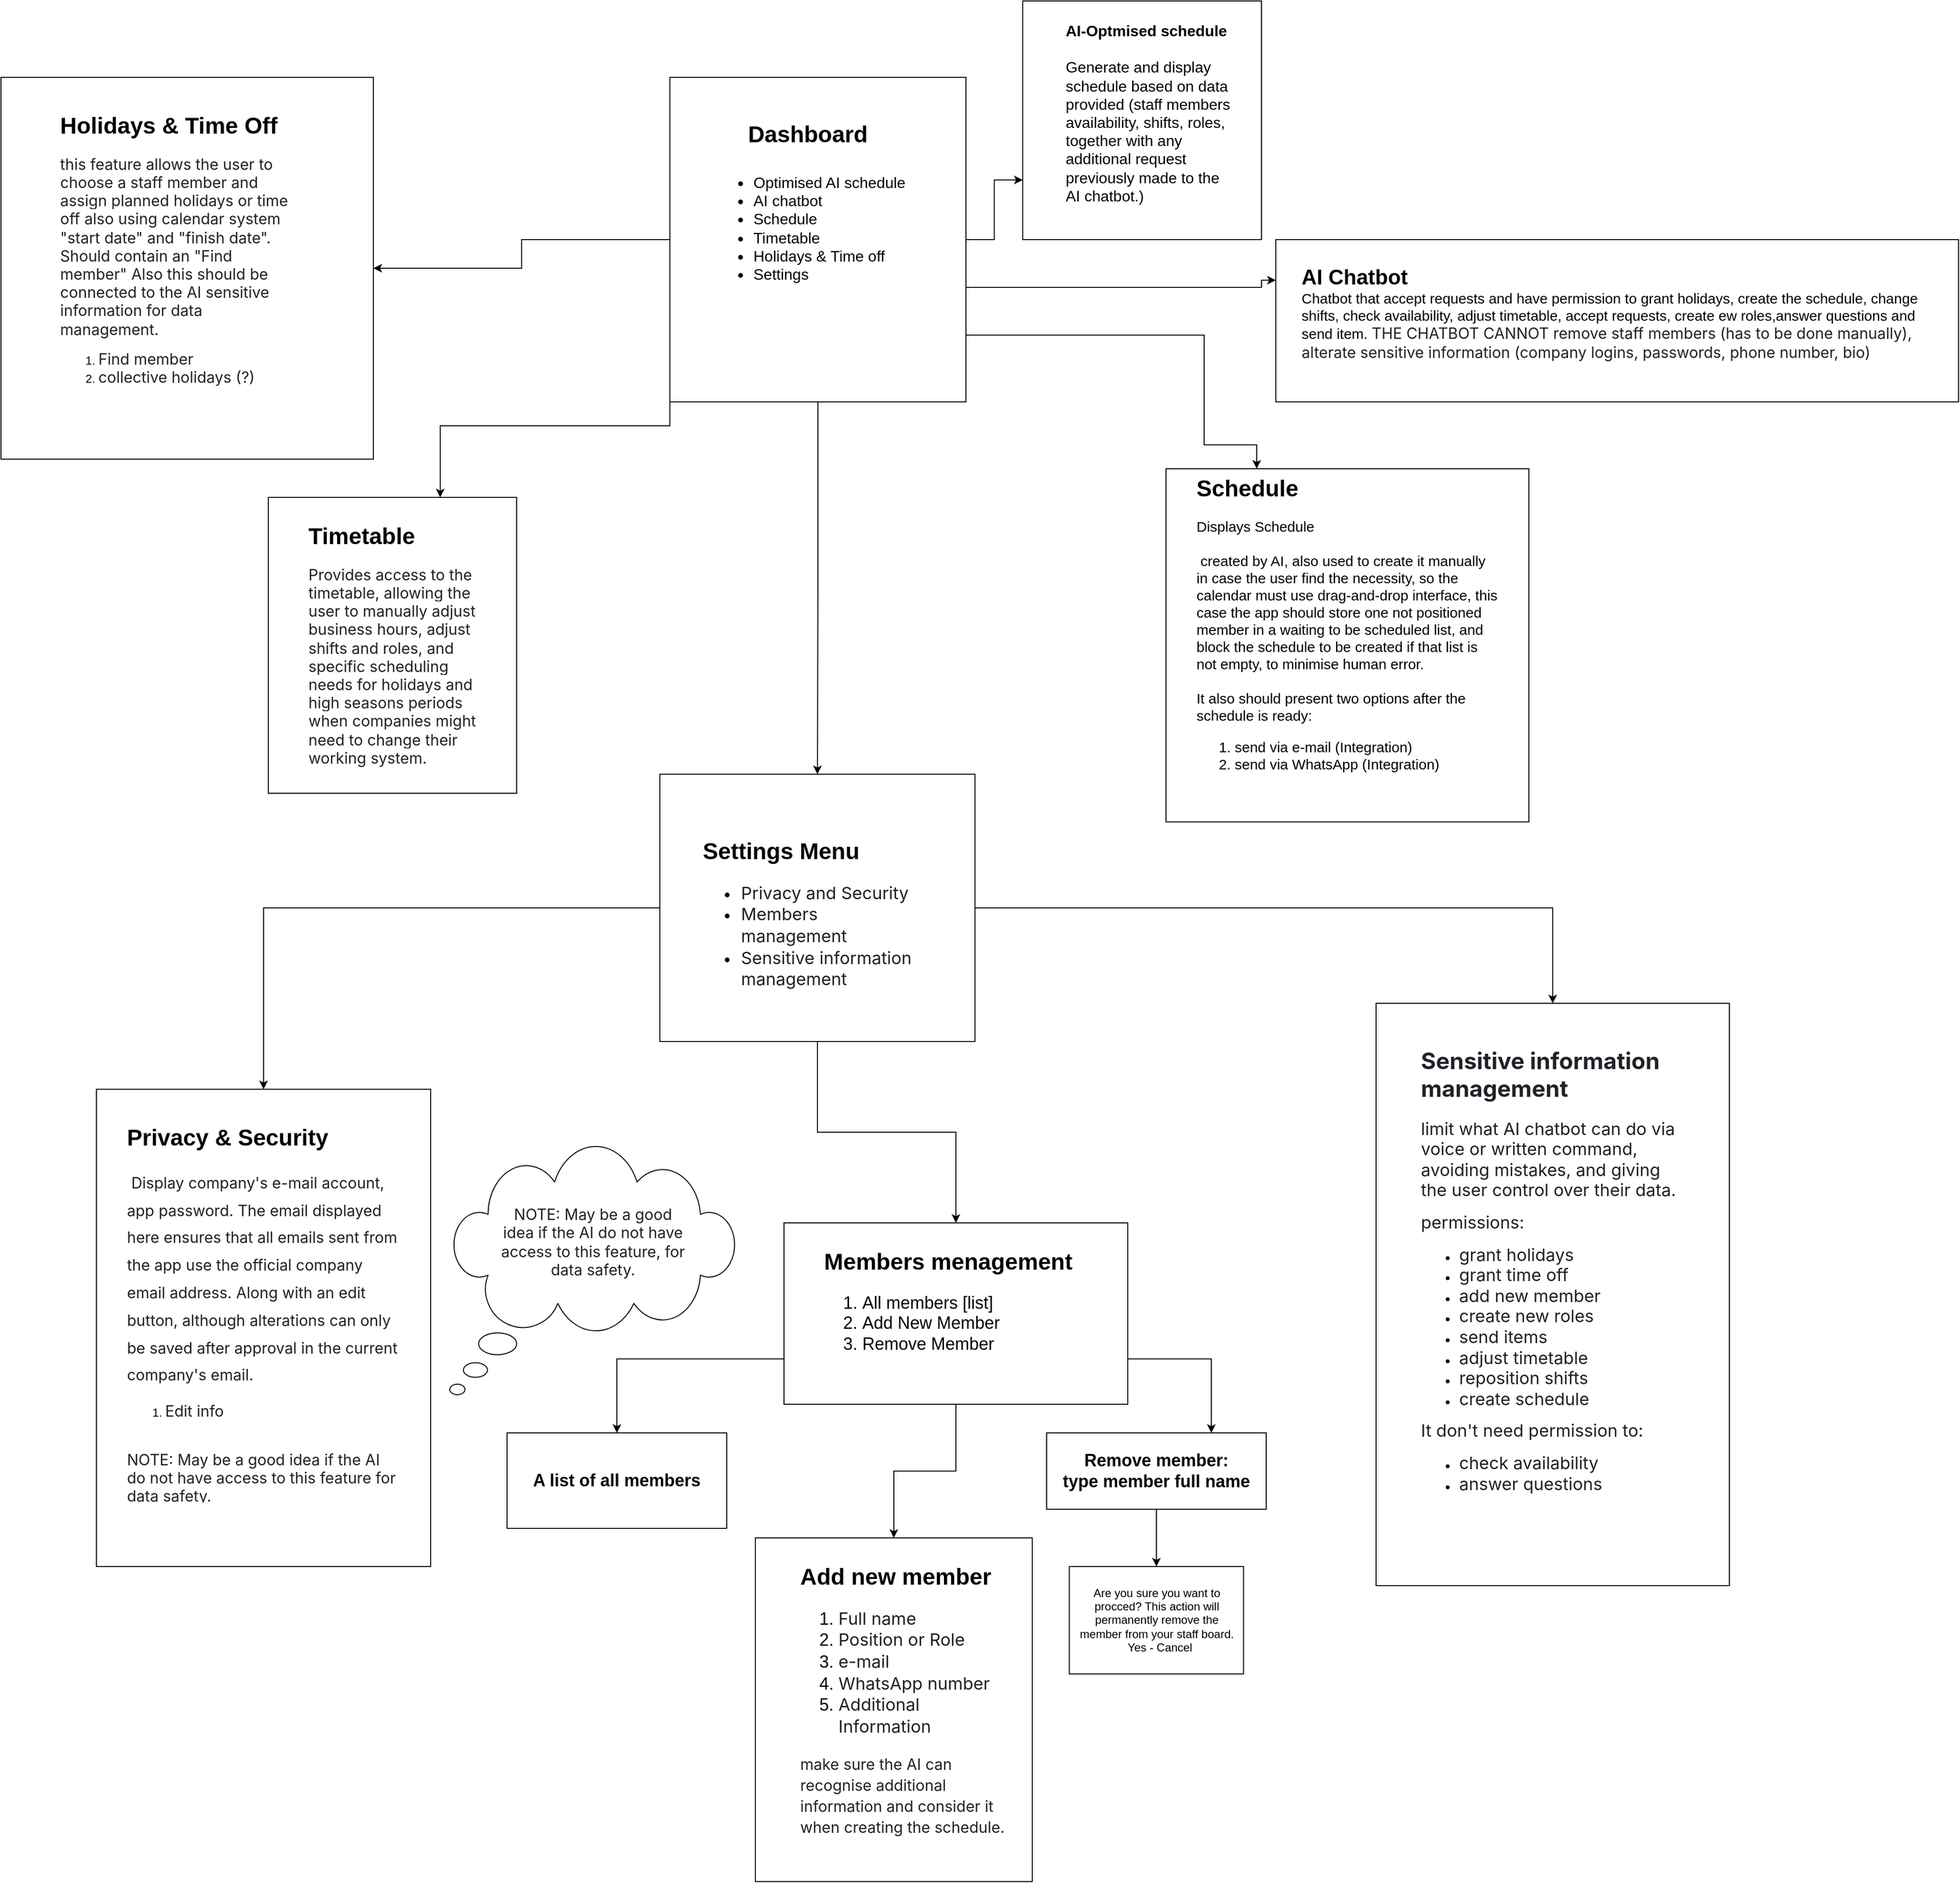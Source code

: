 <mxfile version="24.6.3" type="github">
  <diagram name="Page-1" id="hWc6c_K8vR9eIQ7MWBZz">
    <mxGraphModel dx="3096" dy="3534" grid="1" gridSize="10" guides="1" tooltips="1" connect="1" arrows="1" fold="1" page="1" pageScale="1" pageWidth="850" pageHeight="1100" math="0" shadow="0">
      <root>
        <mxCell id="0" />
        <mxCell id="1" parent="0" />
        <mxCell id="kdlszv8kuRYmDG17Q20z-28" style="edgeStyle=orthogonalEdgeStyle;rounded=0;orthogonalLoop=1;jettySize=auto;html=1;entryX=0;entryY=0.25;entryDx=0;entryDy=0;" edge="1" parent="1" source="kdlszv8kuRYmDG17Q20z-4" target="kdlszv8kuRYmDG17Q20z-23">
          <mxGeometry relative="1" as="geometry">
            <Array as="points">
              <mxPoint x="890" y="-1890" />
            </Array>
          </mxGeometry>
        </mxCell>
        <mxCell id="kdlszv8kuRYmDG17Q20z-30" style="edgeStyle=orthogonalEdgeStyle;rounded=0;orthogonalLoop=1;jettySize=auto;html=1;entryX=0;entryY=0.75;entryDx=0;entryDy=0;" edge="1" parent="1" source="kdlszv8kuRYmDG17Q20z-4" target="kdlszv8kuRYmDG17Q20z-18">
          <mxGeometry relative="1" as="geometry" />
        </mxCell>
        <mxCell id="kdlszv8kuRYmDG17Q20z-36" style="edgeStyle=orthogonalEdgeStyle;rounded=0;orthogonalLoop=1;jettySize=auto;html=1;exitX=1;exitY=0.75;exitDx=0;exitDy=0;entryX=0.25;entryY=0;entryDx=0;entryDy=0;" edge="1" parent="1" source="kdlszv8kuRYmDG17Q20z-4" target="kdlszv8kuRYmDG17Q20z-31">
          <mxGeometry relative="1" as="geometry">
            <Array as="points">
              <mxPoint x="540" y="-1855" />
              <mxPoint x="540" y="-1840" />
              <mxPoint x="830" y="-1840" />
              <mxPoint x="830" y="-1725" />
              <mxPoint x="885" y="-1725" />
            </Array>
          </mxGeometry>
        </mxCell>
        <mxCell id="kdlszv8kuRYmDG17Q20z-45" style="edgeStyle=orthogonalEdgeStyle;rounded=0;orthogonalLoop=1;jettySize=auto;html=1;entryX=1;entryY=0.5;entryDx=0;entryDy=0;" edge="1" parent="1" source="kdlszv8kuRYmDG17Q20z-4" target="kdlszv8kuRYmDG17Q20z-37">
          <mxGeometry relative="1" as="geometry" />
        </mxCell>
        <mxCell id="kdlszv8kuRYmDG17Q20z-47" style="edgeStyle=orthogonalEdgeStyle;rounded=0;orthogonalLoop=1;jettySize=auto;html=1;exitX=0;exitY=1;exitDx=0;exitDy=0;" edge="1" parent="1" source="kdlszv8kuRYmDG17Q20z-4" target="kdlszv8kuRYmDG17Q20z-41">
          <mxGeometry relative="1" as="geometry">
            <Array as="points">
              <mxPoint x="270" y="-1745" />
              <mxPoint x="30" y="-1745" />
            </Array>
          </mxGeometry>
        </mxCell>
        <mxCell id="kdlszv8kuRYmDG17Q20z-48" style="edgeStyle=orthogonalEdgeStyle;rounded=0;orthogonalLoop=1;jettySize=auto;html=1;" edge="1" parent="1" source="kdlszv8kuRYmDG17Q20z-4" target="kdlszv8kuRYmDG17Q20z-42">
          <mxGeometry relative="1" as="geometry" />
        </mxCell>
        <mxCell id="kdlszv8kuRYmDG17Q20z-4" value="" style="rounded=0;whiteSpace=wrap;html=1;" vertex="1" parent="1">
          <mxGeometry x="270.5" y="-2110" width="310" height="340" as="geometry" />
        </mxCell>
        <mxCell id="kdlszv8kuRYmDG17Q20z-9" value="&lt;b&gt;&lt;font style=&quot;font-size: 24px;&quot;&gt;Dashboard&lt;/font&gt;&lt;/b&gt;" style="text;html=1;align=center;verticalAlign=middle;whiteSpace=wrap;rounded=0;fontSize=22;" vertex="1" parent="1">
          <mxGeometry x="290" y="-2080" width="250" height="60" as="geometry" />
        </mxCell>
        <mxCell id="kdlszv8kuRYmDG17Q20z-12" value="&lt;ul style=&quot;font-size: 16px;&quot;&gt;&lt;li&gt;Optimised AI schedule&lt;/li&gt;&lt;li&gt;AI chatbot&lt;/li&gt;&lt;li&gt;Schedule&lt;/li&gt;&lt;li&gt;Timetable&lt;/li&gt;&lt;li&gt;Holidays &amp;amp; Time off&lt;/li&gt;&lt;li&gt;&lt;span style=&quot;background-color: initial; font-size: 16px;&quot;&gt;Settings&lt;/span&gt;&lt;/li&gt;&lt;/ul&gt;" style="text;html=1;whiteSpace=wrap;overflow=hidden;rounded=0;spacingTop=0;spacing=0;" vertex="1" parent="1">
          <mxGeometry x="318" y="-2030" width="215" height="170" as="geometry" />
        </mxCell>
        <mxCell id="kdlszv8kuRYmDG17Q20z-18" value="" style="rounded=0;whiteSpace=wrap;html=1;" vertex="1" parent="1">
          <mxGeometry x="640" y="-2190" width="250" height="250" as="geometry" />
        </mxCell>
        <mxCell id="kdlszv8kuRYmDG17Q20z-21" value="&lt;font style=&quot;font-size: 16px;&quot;&gt;&lt;b style=&quot;&quot;&gt;AI-Optmised schedule&lt;/b&gt;&lt;/font&gt;&lt;div style=&quot;font-size: 16px;&quot;&gt;&lt;span style=&quot;background-color: initial;&quot;&gt;&lt;br&gt;&lt;/span&gt;&lt;/div&gt;&lt;div&gt;&lt;span style=&quot;background-color: initial; font-size: 16px;&quot;&gt;Generate and display schedule based on data provided (staff members availability, shifts, roles, together with any additional request previously made to the AI chatbot.)&lt;/span&gt;&lt;/div&gt;" style="text;html=1;whiteSpace=wrap;overflow=hidden;rounded=0;" vertex="1" parent="1">
          <mxGeometry x="682.5" y="-2175" width="180" height="220" as="geometry" />
        </mxCell>
        <mxCell id="kdlszv8kuRYmDG17Q20z-23" value="" style="rounded=0;whiteSpace=wrap;html=1;" vertex="1" parent="1">
          <mxGeometry x="905" y="-1940" width="715" height="170" as="geometry" />
        </mxCell>
        <mxCell id="kdlszv8kuRYmDG17Q20z-25" value="&lt;b&gt;&lt;font style=&quot;font-size: 22px;&quot;&gt;AI Chatbot&lt;/font&gt;&lt;/b&gt;&lt;div&gt;&lt;font style=&quot;font-size: 15px;&quot;&gt;Chatbot that accept requests and have permission to grant holidays, create the schedule, change shifts, check availability, adjust timetable, accept requests, create ew roles,answer questions and send item.&amp;nbsp;&lt;/font&gt;&lt;span style=&quot;background-color: rgb(255, 255, 255); color: rgb(31, 35, 40); font-family: -apple-system, BlinkMacSystemFont, &amp;quot;Segoe UI&amp;quot;, &amp;quot;Noto Sans&amp;quot;, Helvetica, Arial, sans-serif, &amp;quot;Apple Color Emoji&amp;quot;, &amp;quot;Segoe UI Emoji&amp;quot;; font-size: 16px;&quot;&gt;THE CHATBOT CANNOT remove staff members (has to be done manually), alterate sensitive information (company logins, passwords, phone number, bio)&lt;/span&gt;&lt;/div&gt;" style="text;html=1;whiteSpace=wrap;overflow=hidden;rounded=0;" vertex="1" parent="1">
          <mxGeometry x="930" y="-1920" width="660" height="120" as="geometry" />
        </mxCell>
        <mxCell id="kdlszv8kuRYmDG17Q20z-31" value="" style="rounded=0;whiteSpace=wrap;html=1;" vertex="1" parent="1">
          <mxGeometry x="790" y="-1700" width="380" height="370" as="geometry" />
        </mxCell>
        <mxCell id="kdlszv8kuRYmDG17Q20z-32" value="&lt;h1 style=&quot;margin-top: 0px;&quot;&gt;Schedule&lt;/h1&gt;&lt;div style=&quot;font-size: 15px;&quot;&gt;Displays Schedule&lt;/div&gt;&lt;div style=&quot;font-size: 15px;&quot;&gt;&lt;br&gt;&lt;/div&gt;&lt;div style=&quot;font-size: 15px;&quot;&gt;&amp;nbsp;created by AI, also used to create it manually in case the user find the necessity, so the calendar must use drag-and-drop interface, this case the app should store one not positioned member in a waiting to be scheduled list, and block the schedule to be created if that list is not empty, to minimise human error.&amp;nbsp;&lt;/div&gt;&lt;div style=&quot;font-size: 15px;&quot;&gt;&lt;br&gt;&lt;/div&gt;&lt;div style=&quot;font-size: 15px;&quot;&gt;&lt;span style=&quot;background-color: initial;&quot;&gt;It also should present two options after the schedule is ready:&lt;/span&gt;&lt;/div&gt;&lt;div style=&quot;font-size: 15px;&quot;&gt;&lt;ol&gt;&lt;li&gt;&lt;span style=&quot;background-color: initial;&quot;&gt;send via e-mail (Integration)&lt;/span&gt;&lt;/li&gt;&lt;li&gt;send via WhatsApp (Integration)&lt;/li&gt;&lt;/ol&gt;&lt;/div&gt;" style="text;html=1;whiteSpace=wrap;overflow=hidden;rounded=0;" vertex="1" parent="1">
          <mxGeometry x="820" y="-1700" width="320" height="340" as="geometry" />
        </mxCell>
        <mxCell id="kdlszv8kuRYmDG17Q20z-37" value="" style="rounded=0;whiteSpace=wrap;html=1;" vertex="1" parent="1">
          <mxGeometry x="-430" y="-2110" width="390" height="400" as="geometry" />
        </mxCell>
        <mxCell id="kdlszv8kuRYmDG17Q20z-41" value="" style="rounded=0;whiteSpace=wrap;html=1;" vertex="1" parent="1">
          <mxGeometry x="-150" y="-1670" width="260" height="310" as="geometry" />
        </mxCell>
        <mxCell id="kdlszv8kuRYmDG17Q20z-56" style="edgeStyle=orthogonalEdgeStyle;rounded=0;orthogonalLoop=1;jettySize=auto;html=1;entryX=0.5;entryY=0;entryDx=0;entryDy=0;" edge="1" parent="1" source="kdlszv8kuRYmDG17Q20z-42" target="kdlszv8kuRYmDG17Q20z-53">
          <mxGeometry relative="1" as="geometry" />
        </mxCell>
        <mxCell id="kdlszv8kuRYmDG17Q20z-57" style="edgeStyle=orthogonalEdgeStyle;rounded=0;orthogonalLoop=1;jettySize=auto;html=1;entryX=0.5;entryY=0;entryDx=0;entryDy=0;" edge="1" parent="1" source="kdlszv8kuRYmDG17Q20z-42" target="kdlszv8kuRYmDG17Q20z-55">
          <mxGeometry relative="1" as="geometry" />
        </mxCell>
        <mxCell id="kdlszv8kuRYmDG17Q20z-58" style="edgeStyle=orthogonalEdgeStyle;rounded=0;orthogonalLoop=1;jettySize=auto;html=1;entryX=0.5;entryY=0;entryDx=0;entryDy=0;" edge="1" parent="1" source="kdlszv8kuRYmDG17Q20z-42" target="kdlszv8kuRYmDG17Q20z-54">
          <mxGeometry relative="1" as="geometry" />
        </mxCell>
        <mxCell id="kdlszv8kuRYmDG17Q20z-42" value="" style="rounded=0;whiteSpace=wrap;html=1;" vertex="1" parent="1">
          <mxGeometry x="260" y="-1380" width="330" height="280" as="geometry" />
        </mxCell>
        <mxCell id="kdlszv8kuRYmDG17Q20z-50" value="&lt;h1 style=&quot;margin-top: 0px;&quot;&gt;Holidays &amp;amp; Time Off&lt;/h1&gt;&lt;p&gt;&lt;span style=&quot;color: rgb(31, 35, 40); font-family: -apple-system, BlinkMacSystemFont, &amp;quot;Segoe UI&amp;quot;, &amp;quot;Noto Sans&amp;quot;, Helvetica, Arial, sans-serif, &amp;quot;Apple Color Emoji&amp;quot;, &amp;quot;Segoe UI Emoji&amp;quot;; font-size: 16px; background-color: rgb(255, 255, 255);&quot;&gt;this feature allows the user to choose a staff member and assign planned holidays or time off also using calendar system &quot;start date&quot; and &quot;finish date&quot;. Should contain an &quot;Find member&quot; Also this should be connected to the AI sensitive information for data management.&lt;/span&gt;&lt;/p&gt;&lt;p&gt;&lt;/p&gt;&lt;ol&gt;&lt;li&gt;&lt;span style=&quot;color: rgb(31, 35, 40); font-family: -apple-system, BlinkMacSystemFont, &amp;quot;Segoe UI&amp;quot;, &amp;quot;Noto Sans&amp;quot;, Helvetica, Arial, sans-serif, &amp;quot;Apple Color Emoji&amp;quot;, &amp;quot;Segoe UI Emoji&amp;quot;; font-size: 16px; background-color: rgb(255, 255, 255);&quot;&gt;Find member&lt;/span&gt;&lt;/li&gt;&lt;li&gt;&lt;font face=&quot;-apple-system, BlinkMacSystemFont, Segoe UI, Noto Sans, Helvetica, Arial, sans-serif, Apple Color Emoji, Segoe UI Emoji&quot; color=&quot;#1f2328&quot;&gt;&lt;span style=&quot;font-size: 16px; background-color: rgb(255, 255, 255);&quot;&gt;collective holidays (?)&lt;/span&gt;&lt;/font&gt;&lt;/li&gt;&lt;/ol&gt;&lt;p&gt;&lt;/p&gt;" style="text;html=1;whiteSpace=wrap;overflow=hidden;rounded=0;" vertex="1" parent="1">
          <mxGeometry x="-370" y="-2080" width="250" height="290" as="geometry" />
        </mxCell>
        <mxCell id="kdlszv8kuRYmDG17Q20z-51" value="&lt;h1 style=&quot;margin-top: 0px;&quot;&gt;Timetable&lt;/h1&gt;&lt;p&gt;&lt;span style=&quot;color: rgb(31, 35, 40); font-family: -apple-system, BlinkMacSystemFont, &amp;quot;Segoe UI&amp;quot;, &amp;quot;Noto Sans&amp;quot;, Helvetica, Arial, sans-serif, &amp;quot;Apple Color Emoji&amp;quot;, &amp;quot;Segoe UI Emoji&amp;quot;; font-size: 16px; background-color: rgb(255, 255, 255);&quot;&gt;Provides access to the timetable, allowing the user to manually adjust business hours, adjust shifts and roles, and specific scheduling needs for holidays and high seasons periods when companies might need to change their working system.&lt;/span&gt;&lt;br&gt;&lt;/p&gt;" style="text;html=1;whiteSpace=wrap;overflow=hidden;rounded=0;" vertex="1" parent="1">
          <mxGeometry x="-110" y="-1650" width="180" height="270" as="geometry" />
        </mxCell>
        <mxCell id="kdlszv8kuRYmDG17Q20z-52" value="&lt;h1 style=&quot;margin-top: 0px;&quot;&gt;&lt;span style=&quot;background-color: initial;&quot;&gt;Settings Menu&lt;/span&gt;&lt;/h1&gt;&lt;h1 style=&quot;margin-top: 0px; font-size: 18px;&quot;&gt;&lt;ul&gt;&lt;li&gt;&lt;span style=&quot;font-weight: normal;&quot;&gt;&lt;span style=&quot;color: rgb(31, 35, 40); font-family: -apple-system, BlinkMacSystemFont, &amp;quot;Segoe UI&amp;quot;, &amp;quot;Noto Sans&amp;quot;, Helvetica, Arial, sans-serif, &amp;quot;Apple Color Emoji&amp;quot;, &amp;quot;Segoe UI Emoji&amp;quot;; background-color: rgb(255, 255, 255);&quot;&gt;Privacy and Security&lt;/span&gt;&lt;br&gt;&lt;/span&gt;&lt;/li&gt;&lt;li&gt;&lt;span style=&quot;color: rgb(31, 35, 40); font-family: -apple-system, BlinkMacSystemFont, &amp;quot;Segoe UI&amp;quot;, &amp;quot;Noto Sans&amp;quot;, Helvetica, Arial, sans-serif, &amp;quot;Apple Color Emoji&amp;quot;, &amp;quot;Segoe UI Emoji&amp;quot;; background-color: rgb(255, 255, 255); font-weight: normal;&quot;&gt;Members management&lt;br&gt;&lt;/span&gt;&lt;/li&gt;&lt;li&gt;&lt;span style=&quot;color: rgb(31, 35, 40); font-family: -apple-system, BlinkMacSystemFont, &amp;quot;Segoe UI&amp;quot;, &amp;quot;Noto Sans&amp;quot;, Helvetica, Arial, sans-serif, &amp;quot;Apple Color Emoji&amp;quot;, &amp;quot;Segoe UI Emoji&amp;quot;; background-color: rgb(255, 255, 255);&quot;&gt;&lt;span style=&quot;font-weight: normal;&quot;&gt;Sensitive information management&lt;/span&gt;&lt;br&gt;&lt;/span&gt;&lt;/li&gt;&lt;/ul&gt;&lt;/h1&gt;" style="text;html=1;whiteSpace=wrap;overflow=hidden;rounded=0;" vertex="1" parent="1">
          <mxGeometry x="303" y="-1320" width="230" height="195" as="geometry" />
        </mxCell>
        <mxCell id="kdlszv8kuRYmDG17Q20z-53" value="" style="rounded=0;whiteSpace=wrap;html=1;" vertex="1" parent="1">
          <mxGeometry x="-330" y="-1050" width="350" height="500" as="geometry" />
        </mxCell>
        <mxCell id="kdlszv8kuRYmDG17Q20z-72" style="edgeStyle=orthogonalEdgeStyle;rounded=0;orthogonalLoop=1;jettySize=auto;html=1;exitX=0;exitY=0.75;exitDx=0;exitDy=0;entryX=0.5;entryY=0;entryDx=0;entryDy=0;" edge="1" parent="1" source="kdlszv8kuRYmDG17Q20z-54" target="kdlszv8kuRYmDG17Q20z-70">
          <mxGeometry relative="1" as="geometry" />
        </mxCell>
        <mxCell id="kdlszv8kuRYmDG17Q20z-75" style="edgeStyle=orthogonalEdgeStyle;rounded=0;orthogonalLoop=1;jettySize=auto;html=1;exitX=1;exitY=0.75;exitDx=0;exitDy=0;entryX=0.75;entryY=0;entryDx=0;entryDy=0;" edge="1" parent="1" source="kdlszv8kuRYmDG17Q20z-54" target="kdlszv8kuRYmDG17Q20z-73">
          <mxGeometry relative="1" as="geometry" />
        </mxCell>
        <mxCell id="kdlszv8kuRYmDG17Q20z-82" style="edgeStyle=orthogonalEdgeStyle;rounded=0;orthogonalLoop=1;jettySize=auto;html=1;exitX=0.5;exitY=1;exitDx=0;exitDy=0;entryX=0.5;entryY=0;entryDx=0;entryDy=0;" edge="1" parent="1" source="kdlszv8kuRYmDG17Q20z-54" target="kdlszv8kuRYmDG17Q20z-76">
          <mxGeometry relative="1" as="geometry" />
        </mxCell>
        <mxCell id="kdlszv8kuRYmDG17Q20z-54" value="" style="rounded=0;whiteSpace=wrap;html=1;" vertex="1" parent="1">
          <mxGeometry x="390" y="-910" width="360" height="190" as="geometry" />
        </mxCell>
        <mxCell id="kdlszv8kuRYmDG17Q20z-55" value="" style="rounded=0;whiteSpace=wrap;html=1;" vertex="1" parent="1">
          <mxGeometry x="1010" y="-1140" width="370" height="610" as="geometry" />
        </mxCell>
        <mxCell id="kdlszv8kuRYmDG17Q20z-62" value="&lt;h1 style=&quot;margin-top: 0px;&quot;&gt;&lt;span style=&quot;background-color: initial;&quot;&gt;Privacy &amp;amp; Security&lt;/span&gt;&lt;/h1&gt;&lt;h1 style=&quot;margin-top: 0px;&quot;&gt;&lt;span style=&quot;color: rgb(31, 35, 40); font-family: -apple-system, BlinkMacSystemFont, &amp;quot;Segoe UI&amp;quot;, &amp;quot;Noto Sans&amp;quot;, Helvetica, Arial, sans-serif, &amp;quot;Apple Color Emoji&amp;quot;, &amp;quot;Segoe UI Emoji&amp;quot;; font-size: 16px; font-weight: 400; background-color: rgb(255, 255, 255);&quot;&gt;&amp;nbsp;Display company&#39;s e-mail account, app password. The email displayed here ensures that all emails sent from the app use the official company email address. Along with an edit button, although alterations can only be saved after approval in the current company&#39;s email.&lt;/span&gt;&lt;br&gt;&lt;/h1&gt;&lt;div&gt;&lt;ol&gt;&lt;li&gt;&lt;span style=&quot;color: rgb(31, 35, 40); font-family: -apple-system, BlinkMacSystemFont, &amp;quot;Segoe UI&amp;quot;, &amp;quot;Noto Sans&amp;quot;, Helvetica, Arial, sans-serif, &amp;quot;Apple Color Emoji&amp;quot;, &amp;quot;Segoe UI Emoji&amp;quot;; font-size: 16px; font-weight: 400; background-color: rgb(255, 255, 255);&quot;&gt;Edit info&lt;/span&gt;&lt;/li&gt;&lt;/ol&gt;&lt;font face=&quot;-apple-system, BlinkMacSystemFont, Segoe UI, Noto Sans, Helvetica, Arial, sans-serif, Apple Color Emoji, Segoe UI Emoji&quot; color=&quot;#1f2328&quot;&gt;&lt;span style=&quot;font-size: 16px;&quot;&gt;&lt;div&gt;&lt;font face=&quot;-apple-system, BlinkMacSystemFont, Segoe UI, Noto Sans, Helvetica, Arial, sans-serif, Apple Color Emoji, Segoe UI Emoji&quot; color=&quot;#1f2328&quot;&gt;&lt;span style=&quot;font-size: 16px;&quot;&gt;&lt;br&gt;&lt;/span&gt;&lt;/font&gt;&lt;/div&gt;NOTE: May be a good idea if the AI do not have access to this feature for data safety.&lt;/span&gt;&lt;/font&gt;&lt;/div&gt;&lt;div&gt;&lt;font face=&quot;-apple-system, BlinkMacSystemFont, Segoe UI, Noto Sans, Helvetica, Arial, sans-serif, Apple Color Emoji, Segoe UI Emoji&quot; color=&quot;#1f2328&quot;&gt;&lt;span style=&quot;font-size: 16px;&quot;&gt;&lt;br&gt;&lt;/span&gt;&lt;/font&gt;&lt;/div&gt;" style="text;html=1;whiteSpace=wrap;overflow=hidden;rounded=0;" vertex="1" parent="1">
          <mxGeometry x="-300" y="-1020" width="290" height="400" as="geometry" />
        </mxCell>
        <mxCell id="kdlszv8kuRYmDG17Q20z-64" value="" style="whiteSpace=wrap;html=1;shape=mxgraph.basic.cloud_callout" vertex="1" parent="1">
          <mxGeometry x="40" y="-990" width="300" height="260" as="geometry" />
        </mxCell>
        <mxCell id="kdlszv8kuRYmDG17Q20z-66" value="&lt;span style=&quot;color: rgb(31, 35, 40); font-family: -apple-system, BlinkMacSystemFont, &amp;quot;Segoe UI&amp;quot;, &amp;quot;Noto Sans&amp;quot;, Helvetica, Arial, sans-serif, &amp;quot;Apple Color Emoji&amp;quot;, &amp;quot;Segoe UI Emoji&amp;quot;; font-size: 16px; text-align: left;&quot;&gt;NOTE: May be a good idea if the AI do not have access to this feature, for data safety.&lt;/span&gt;" style="text;html=1;align=center;verticalAlign=middle;whiteSpace=wrap;rounded=0;" vertex="1" parent="1">
          <mxGeometry x="90" y="-930" width="200" height="80" as="geometry" />
        </mxCell>
        <mxCell id="kdlszv8kuRYmDG17Q20z-67" value="&lt;h1 style=&quot;margin-top: 0px;&quot;&gt;&lt;font style=&quot;font-size: 24px;&quot;&gt;&lt;span style=&quot;color: rgb(31, 35, 40); font-family: -apple-system, BlinkMacSystemFont, &amp;quot;Segoe UI&amp;quot;, &amp;quot;Noto Sans&amp;quot;, Helvetica, Arial, sans-serif, &amp;quot;Apple Color Emoji&amp;quot;, &amp;quot;Segoe UI Emoji&amp;quot;; background-color: rgb(255, 255, 255);&quot;&gt;Sensitive information management&lt;/span&gt;&lt;br&gt;&lt;/font&gt;&lt;/h1&gt;&lt;p style=&quot;&quot;&gt;&lt;span style=&quot;color: rgb(31, 35, 40); font-family: -apple-system, BlinkMacSystemFont, &amp;quot;Segoe UI&amp;quot;, &amp;quot;Noto Sans&amp;quot;, Helvetica, Arial, sans-serif, &amp;quot;Apple Color Emoji&amp;quot;, &amp;quot;Segoe UI Emoji&amp;quot;; background-color: rgb(255, 255, 255);&quot;&gt;&lt;font style=&quot;font-size: 18px;&quot;&gt;limit what AI chatbot can do via voice or written command, avoiding mistakes, and giving the user control over their data.&lt;/font&gt;&lt;/span&gt;&lt;/p&gt;&lt;p style=&quot;&quot;&gt;&lt;font face=&quot;-apple-system, BlinkMacSystemFont, Segoe UI, Noto Sans, Helvetica, Arial, sans-serif, Apple Color Emoji, Segoe UI Emoji&quot; color=&quot;#1f2328&quot;&gt;&lt;span style=&quot;font-size: 18px;&quot;&gt;permissions:&lt;/span&gt;&lt;/font&gt;&lt;/p&gt;&lt;p style=&quot;&quot;&gt;&lt;/p&gt;&lt;ul&gt;&lt;li&gt;&lt;font face=&quot;-apple-system, BlinkMacSystemFont, Segoe UI, Noto Sans, Helvetica, Arial, sans-serif, Apple Color Emoji, Segoe UI Emoji&quot; color=&quot;#1f2328&quot;&gt;&lt;span style=&quot;font-size: 18px;&quot;&gt;grant holidays&lt;/span&gt;&lt;/font&gt;&lt;/li&gt;&lt;li&gt;&lt;font face=&quot;-apple-system, BlinkMacSystemFont, Segoe UI, Noto Sans, Helvetica, Arial, sans-serif, Apple Color Emoji, Segoe UI Emoji&quot; color=&quot;#1f2328&quot;&gt;&lt;span style=&quot;font-size: 18px;&quot;&gt;grant time off&lt;/span&gt;&lt;/font&gt;&lt;/li&gt;&lt;li&gt;&lt;font face=&quot;-apple-system, BlinkMacSystemFont, Segoe UI, Noto Sans, Helvetica, Arial, sans-serif, Apple Color Emoji, Segoe UI Emoji&quot; color=&quot;#1f2328&quot;&gt;&lt;span style=&quot;font-size: 18px;&quot;&gt;add new member&lt;/span&gt;&lt;/font&gt;&lt;/li&gt;&lt;li&gt;&lt;font face=&quot;-apple-system, BlinkMacSystemFont, Segoe UI, Noto Sans, Helvetica, Arial, sans-serif, Apple Color Emoji, Segoe UI Emoji&quot; color=&quot;#1f2328&quot;&gt;&lt;span style=&quot;font-size: 18px;&quot;&gt;create new roles&lt;/span&gt;&lt;/font&gt;&lt;/li&gt;&lt;li&gt;&lt;font face=&quot;-apple-system, BlinkMacSystemFont, Segoe UI, Noto Sans, Helvetica, Arial, sans-serif, Apple Color Emoji, Segoe UI Emoji&quot; color=&quot;#1f2328&quot;&gt;&lt;span style=&quot;font-size: 18px;&quot;&gt;send items&lt;/span&gt;&lt;/font&gt;&lt;/li&gt;&lt;li&gt;&lt;font face=&quot;-apple-system, BlinkMacSystemFont, Segoe UI, Noto Sans, Helvetica, Arial, sans-serif, Apple Color Emoji, Segoe UI Emoji&quot; color=&quot;#1f2328&quot;&gt;&lt;span style=&quot;font-size: 18px;&quot;&gt;adjust timetable&lt;/span&gt;&lt;/font&gt;&lt;/li&gt;&lt;li&gt;&lt;font face=&quot;-apple-system, BlinkMacSystemFont, Segoe UI, Noto Sans, Helvetica, Arial, sans-serif, Apple Color Emoji, Segoe UI Emoji&quot; color=&quot;#1f2328&quot;&gt;&lt;span style=&quot;font-size: 18px;&quot;&gt;reposition shifts&lt;/span&gt;&lt;/font&gt;&lt;/li&gt;&lt;li&gt;&lt;font face=&quot;-apple-system, BlinkMacSystemFont, Segoe UI, Noto Sans, Helvetica, Arial, sans-serif, Apple Color Emoji, Segoe UI Emoji&quot; color=&quot;#1f2328&quot;&gt;&lt;span style=&quot;font-size: 18px;&quot;&gt;create schedule&lt;/span&gt;&lt;/font&gt;&lt;/li&gt;&lt;/ul&gt;&lt;div&gt;&lt;font face=&quot;-apple-system, BlinkMacSystemFont, Segoe UI, Noto Sans, Helvetica, Arial, sans-serif, Apple Color Emoji, Segoe UI Emoji&quot; color=&quot;#1f2328&quot;&gt;&lt;span style=&quot;font-size: 18px;&quot;&gt;It don&#39;t need permission to:&lt;/span&gt;&lt;/font&gt;&lt;/div&gt;&lt;div&gt;&lt;ul&gt;&lt;li&gt;&lt;font face=&quot;-apple-system, BlinkMacSystemFont, Segoe UI, Noto Sans, Helvetica, Arial, sans-serif, Apple Color Emoji, Segoe UI Emoji&quot; color=&quot;#1f2328&quot;&gt;&lt;span style=&quot;font-size: 18px;&quot;&gt;check availability&lt;/span&gt;&lt;/font&gt;&lt;/li&gt;&lt;li&gt;&lt;font face=&quot;-apple-system, BlinkMacSystemFont, Segoe UI, Noto Sans, Helvetica, Arial, sans-serif, Apple Color Emoji, Segoe UI Emoji&quot; color=&quot;#1f2328&quot;&gt;&lt;span style=&quot;font-size: 18px;&quot;&gt;answer questions&lt;/span&gt;&lt;/font&gt;&lt;/li&gt;&lt;/ul&gt;&lt;/div&gt;&lt;p&gt;&lt;/p&gt;" style="text;html=1;whiteSpace=wrap;overflow=hidden;rounded=0;" vertex="1" parent="1">
          <mxGeometry x="1055" y="-1100" width="280" height="510" as="geometry" />
        </mxCell>
        <mxCell id="kdlszv8kuRYmDG17Q20z-69" value="&lt;h1 style=&quot;margin-top: 0px;&quot;&gt;Members menagement&lt;/h1&gt;&lt;div style=&quot;font-size: 18px;&quot;&gt;&lt;ol&gt;&lt;li&gt;All members [list]&lt;/li&gt;&lt;li&gt;Add New Member&lt;/li&gt;&lt;li&gt;Remove Member&lt;/li&gt;&lt;/ol&gt;&lt;/div&gt;" style="text;html=1;whiteSpace=wrap;overflow=hidden;rounded=0;" vertex="1" parent="1">
          <mxGeometry x="430" y="-890" width="280" height="150" as="geometry" />
        </mxCell>
        <mxCell id="kdlszv8kuRYmDG17Q20z-70" value="" style="rounded=0;whiteSpace=wrap;html=1;" vertex="1" parent="1">
          <mxGeometry x="100" y="-690" width="230" height="100" as="geometry" />
        </mxCell>
        <mxCell id="kdlszv8kuRYmDG17Q20z-71" value="&lt;font style=&quot;font-size: 18px;&quot;&gt;&lt;b&gt;A list of all members&lt;/b&gt;&lt;/font&gt;" style="text;html=1;align=center;verticalAlign=middle;whiteSpace=wrap;rounded=0;" vertex="1" parent="1">
          <mxGeometry x="110" y="-670" width="210" height="60" as="geometry" />
        </mxCell>
        <mxCell id="kdlszv8kuRYmDG17Q20z-80" style="edgeStyle=orthogonalEdgeStyle;rounded=0;orthogonalLoop=1;jettySize=auto;html=1;exitX=0.5;exitY=1;exitDx=0;exitDy=0;entryX=0.5;entryY=0;entryDx=0;entryDy=0;" edge="1" parent="1" source="kdlszv8kuRYmDG17Q20z-73" target="kdlszv8kuRYmDG17Q20z-77">
          <mxGeometry relative="1" as="geometry" />
        </mxCell>
        <mxCell id="kdlszv8kuRYmDG17Q20z-73" value="" style="rounded=0;whiteSpace=wrap;html=1;" vertex="1" parent="1">
          <mxGeometry x="665" y="-690" width="230" height="80" as="geometry" />
        </mxCell>
        <mxCell id="kdlszv8kuRYmDG17Q20z-74" value="&lt;font style=&quot;font-size: 18px;&quot;&gt;&lt;b&gt;Remove member:&lt;/b&gt;&lt;/font&gt;&lt;div&gt;&lt;b style=&quot;font-size: 18px; background-color: initial;&quot;&gt;type member full name&lt;/b&gt;&lt;br&gt;&lt;/div&gt;" style="text;html=1;align=center;verticalAlign=middle;whiteSpace=wrap;rounded=0;" vertex="1" parent="1">
          <mxGeometry x="680" y="-670" width="200" height="40" as="geometry" />
        </mxCell>
        <mxCell id="kdlszv8kuRYmDG17Q20z-76" value="" style="rounded=0;whiteSpace=wrap;html=1;" vertex="1" parent="1">
          <mxGeometry x="360" y="-580" width="290" height="360" as="geometry" />
        </mxCell>
        <mxCell id="kdlszv8kuRYmDG17Q20z-77" value="" style="rounded=0;whiteSpace=wrap;html=1;" vertex="1" parent="1">
          <mxGeometry x="688.75" y="-550" width="182.5" height="112.5" as="geometry" />
        </mxCell>
        <mxCell id="kdlszv8kuRYmDG17Q20z-78" value="Are you sure you want to procced? This action will permanently remove the member from your staff board.&lt;div&gt;&amp;nbsp; Yes - Cancel&lt;/div&gt;" style="text;html=1;align=center;verticalAlign=middle;whiteSpace=wrap;rounded=0;" vertex="1" parent="1">
          <mxGeometry x="697.5" y="-533.75" width="165" height="80" as="geometry" />
        </mxCell>
        <mxCell id="kdlszv8kuRYmDG17Q20z-81" value="&lt;h1 style=&quot;margin-top: 0px;&quot;&gt;&lt;span style=&quot;background-color: initial;&quot;&gt;Add new member&lt;/span&gt;&lt;/h1&gt;&lt;div style=&quot;font-size: 18px;&quot;&gt;&lt;ol&gt;&lt;li&gt;&lt;span style=&quot;color: rgb(31, 35, 40); font-family: -apple-system, BlinkMacSystemFont, &amp;quot;Segoe UI&amp;quot;, &amp;quot;Noto Sans&amp;quot;, Helvetica, Arial, sans-serif, &amp;quot;Apple Color Emoji&amp;quot;, &amp;quot;Segoe UI Emoji&amp;quot;; background-color: rgb(255, 255, 255);&quot;&gt;Full name&lt;/span&gt;&lt;/li&gt;&lt;li&gt;&lt;span style=&quot;color: rgb(31, 35, 40); font-family: -apple-system, BlinkMacSystemFont, &amp;quot;Segoe UI&amp;quot;, &amp;quot;Noto Sans&amp;quot;, Helvetica, Arial, sans-serif, &amp;quot;Apple Color Emoji&amp;quot;, &amp;quot;Segoe UI Emoji&amp;quot;; background-color: rgb(255, 255, 255);&quot;&gt;Position or Role&amp;nbsp;&lt;/span&gt;&lt;/li&gt;&lt;li&gt;&lt;span style=&quot;color: rgb(31, 35, 40); font-family: -apple-system, BlinkMacSystemFont, &amp;quot;Segoe UI&amp;quot;, &amp;quot;Noto Sans&amp;quot;, Helvetica, Arial, sans-serif, &amp;quot;Apple Color Emoji&amp;quot;, &amp;quot;Segoe UI Emoji&amp;quot;; background-color: rgb(255, 255, 255);&quot;&gt;e-mail&amp;nbsp;&lt;/span&gt;&lt;/li&gt;&lt;li&gt;&lt;span style=&quot;color: rgb(31, 35, 40); font-family: -apple-system, BlinkMacSystemFont, &amp;quot;Segoe UI&amp;quot;, &amp;quot;Noto Sans&amp;quot;, Helvetica, Arial, sans-serif, &amp;quot;Apple Color Emoji&amp;quot;, &amp;quot;Segoe UI Emoji&amp;quot;; background-color: rgb(255, 255, 255);&quot;&gt;WhatsApp number&lt;/span&gt;&lt;/li&gt;&lt;li&gt;&lt;span style=&quot;color: rgb(31, 35, 40); font-family: -apple-system, BlinkMacSystemFont, &amp;quot;Segoe UI&amp;quot;, &amp;quot;Noto Sans&amp;quot;, Helvetica, Arial, sans-serif, &amp;quot;Apple Color Emoji&amp;quot;, &amp;quot;Segoe UI Emoji&amp;quot;; background-color: rgb(255, 255, 255);&quot;&gt;Additional Information&lt;/span&gt;&lt;br&gt;&lt;/li&gt;&lt;/ol&gt;&lt;div&gt;&lt;span style=&quot;color: rgb(31, 35, 40); font-family: -apple-system, BlinkMacSystemFont, &amp;quot;Segoe UI&amp;quot;, &amp;quot;Noto Sans&amp;quot;, Helvetica, Arial, sans-serif, &amp;quot;Apple Color Emoji&amp;quot;, &amp;quot;Segoe UI Emoji&amp;quot;; font-size: 16px; background-color: rgb(255, 255, 255);&quot;&gt;make sure the AI can recognise additional information and consider it when creating the schedule.&lt;/span&gt;&lt;font face=&quot;-apple-system, BlinkMacSystemFont, Segoe UI, Noto Sans, Helvetica, Arial, sans-serif, Apple Color Emoji, Segoe UI Emoji&quot; color=&quot;#1f2328&quot;&gt;&lt;br&gt;&lt;/font&gt;&lt;/div&gt;&lt;/div&gt;" style="text;html=1;whiteSpace=wrap;overflow=hidden;rounded=0;" vertex="1" parent="1">
          <mxGeometry x="405" y="-560" width="220" height="330" as="geometry" />
        </mxCell>
      </root>
    </mxGraphModel>
  </diagram>
</mxfile>
